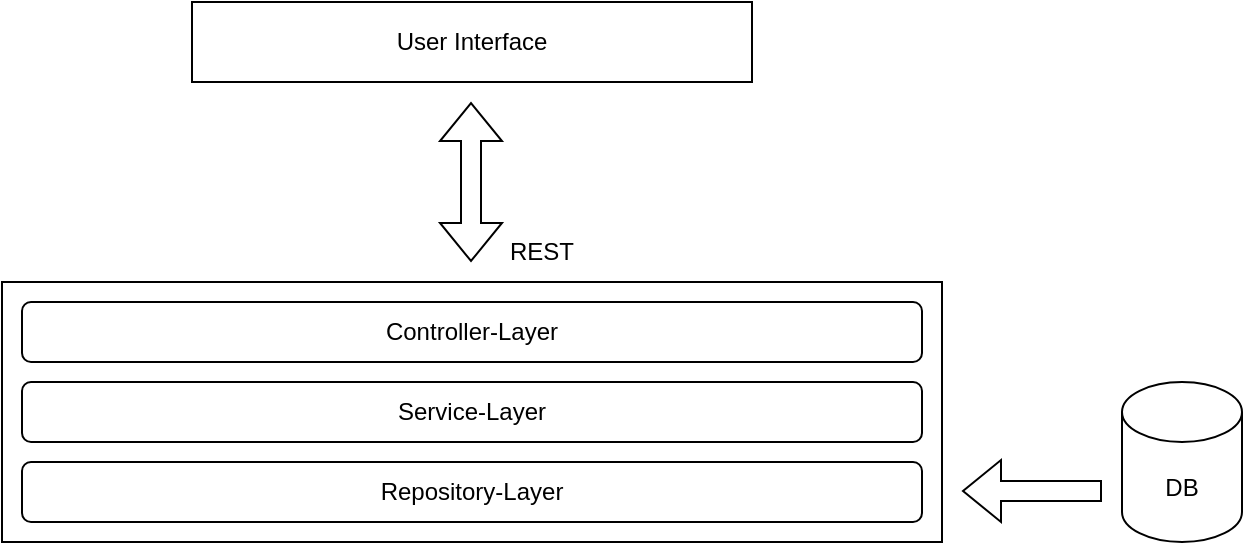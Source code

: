 <mxfile version="24.8.3">
  <diagram name="Seite-1" id="wxgigVCynq_wWur3YI4p">
    <mxGraphModel dx="954" dy="618" grid="1" gridSize="10" guides="1" tooltips="1" connect="1" arrows="1" fold="1" page="1" pageScale="1" pageWidth="827" pageHeight="1169" math="0" shadow="0">
      <root>
        <mxCell id="0" />
        <mxCell id="1" parent="0" />
        <mxCell id="P41zkixo4a6xMPWM-3SF-2" value="User Interface" style="rounded=0;whiteSpace=wrap;html=1;" vertex="1" parent="1">
          <mxGeometry x="125" y="110" width="280" height="40" as="geometry" />
        </mxCell>
        <mxCell id="P41zkixo4a6xMPWM-3SF-3" value="" style="rounded=0;whiteSpace=wrap;html=1;" vertex="1" parent="1">
          <mxGeometry x="30" y="250" width="470" height="130" as="geometry" />
        </mxCell>
        <mxCell id="P41zkixo4a6xMPWM-3SF-1" value="Controller-Layer" style="rounded=1;whiteSpace=wrap;html=1;" vertex="1" parent="1">
          <mxGeometry x="40" y="260" width="450" height="30" as="geometry" />
        </mxCell>
        <mxCell id="P41zkixo4a6xMPWM-3SF-4" value="Service-Layer" style="rounded=1;whiteSpace=wrap;html=1;" vertex="1" parent="1">
          <mxGeometry x="40" y="300" width="450" height="30" as="geometry" />
        </mxCell>
        <mxCell id="P41zkixo4a6xMPWM-3SF-5" value="Repository-Layer" style="rounded=1;whiteSpace=wrap;html=1;" vertex="1" parent="1">
          <mxGeometry x="40" y="340" width="450" height="30" as="geometry" />
        </mxCell>
        <mxCell id="P41zkixo4a6xMPWM-3SF-6" value="DB" style="shape=cylinder3;whiteSpace=wrap;html=1;boundedLbl=1;backgroundOutline=1;size=15;" vertex="1" parent="1">
          <mxGeometry x="590" y="300" width="60" height="80" as="geometry" />
        </mxCell>
        <mxCell id="P41zkixo4a6xMPWM-3SF-7" value="" style="shape=flexArrow;endArrow=classic;html=1;rounded=0;" edge="1" parent="1">
          <mxGeometry width="50" height="50" relative="1" as="geometry">
            <mxPoint x="580" y="354.5" as="sourcePoint" />
            <mxPoint x="510" y="354.5" as="targetPoint" />
          </mxGeometry>
        </mxCell>
        <mxCell id="P41zkixo4a6xMPWM-3SF-9" value="" style="shape=flexArrow;endArrow=classic;startArrow=classic;html=1;rounded=0;" edge="1" parent="1">
          <mxGeometry width="100" height="100" relative="1" as="geometry">
            <mxPoint x="264.5" y="240" as="sourcePoint" />
            <mxPoint x="264.5" y="160" as="targetPoint" />
          </mxGeometry>
        </mxCell>
        <mxCell id="P41zkixo4a6xMPWM-3SF-10" value="REST" style="text;html=1;align=center;verticalAlign=middle;whiteSpace=wrap;rounded=0;" vertex="1" parent="1">
          <mxGeometry x="270" y="220" width="60" height="30" as="geometry" />
        </mxCell>
      </root>
    </mxGraphModel>
  </diagram>
</mxfile>
